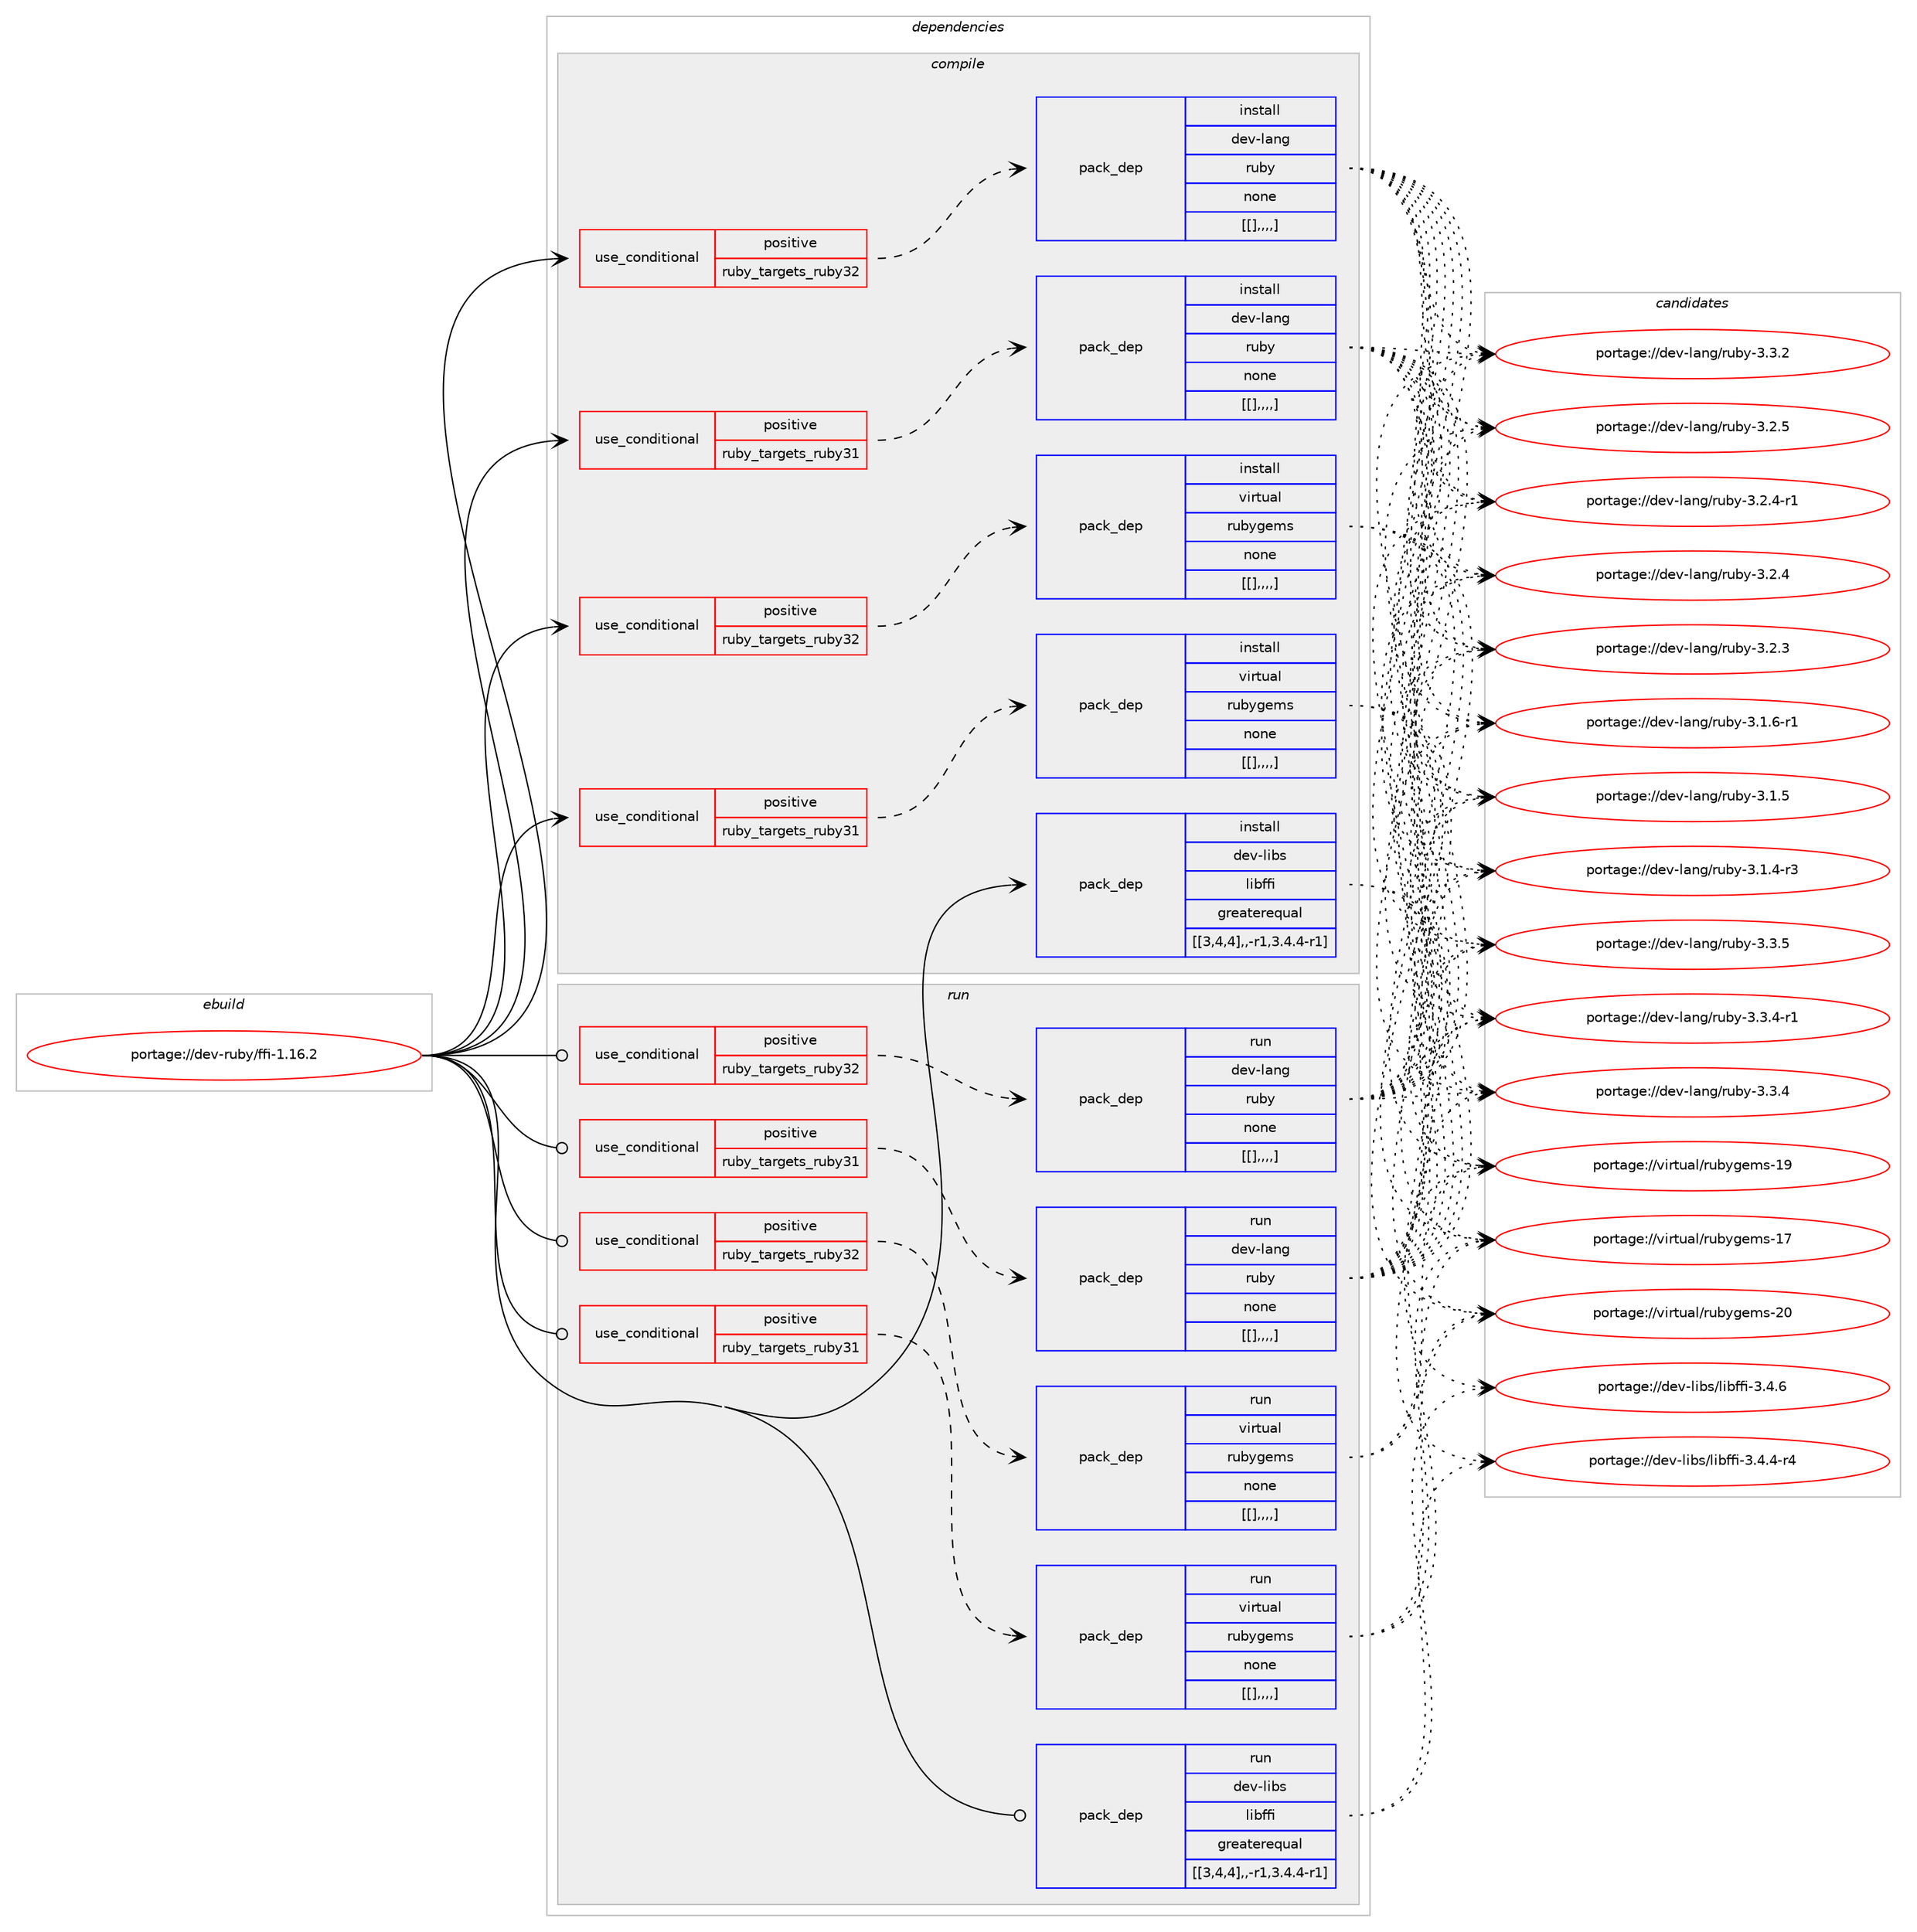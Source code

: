 digraph prolog {

# *************
# Graph options
# *************

newrank=true;
concentrate=true;
compound=true;
graph [rankdir=LR,fontname=Helvetica,fontsize=10,ranksep=1.5];#, ranksep=2.5, nodesep=0.2];
edge  [arrowhead=vee];
node  [fontname=Helvetica,fontsize=10];

# **********
# The ebuild
# **********

subgraph cluster_leftcol {
color=gray;
label=<<i>ebuild</i>>;
id [label="portage://dev-ruby/ffi-1.16.2", color=red, width=4, href="../dev-ruby/ffi-1.16.2.svg"];
}

# ****************
# The dependencies
# ****************

subgraph cluster_midcol {
color=gray;
label=<<i>dependencies</i>>;
subgraph cluster_compile {
fillcolor="#eeeeee";
style=filled;
label=<<i>compile</i>>;
subgraph cond49097 {
dependency186610 [label=<<TABLE BORDER="0" CELLBORDER="1" CELLSPACING="0" CELLPADDING="4"><TR><TD ROWSPAN="3" CELLPADDING="10">use_conditional</TD></TR><TR><TD>positive</TD></TR><TR><TD>ruby_targets_ruby31</TD></TR></TABLE>>, shape=none, color=red];
subgraph pack136191 {
dependency186611 [label=<<TABLE BORDER="0" CELLBORDER="1" CELLSPACING="0" CELLPADDING="4" WIDTH="220"><TR><TD ROWSPAN="6" CELLPADDING="30">pack_dep</TD></TR><TR><TD WIDTH="110">install</TD></TR><TR><TD>dev-lang</TD></TR><TR><TD>ruby</TD></TR><TR><TD>none</TD></TR><TR><TD>[[],,,,]</TD></TR></TABLE>>, shape=none, color=blue];
}
dependency186610:e -> dependency186611:w [weight=20,style="dashed",arrowhead="vee"];
}
id:e -> dependency186610:w [weight=20,style="solid",arrowhead="vee"];
subgraph cond49098 {
dependency186612 [label=<<TABLE BORDER="0" CELLBORDER="1" CELLSPACING="0" CELLPADDING="4"><TR><TD ROWSPAN="3" CELLPADDING="10">use_conditional</TD></TR><TR><TD>positive</TD></TR><TR><TD>ruby_targets_ruby31</TD></TR></TABLE>>, shape=none, color=red];
subgraph pack136192 {
dependency186613 [label=<<TABLE BORDER="0" CELLBORDER="1" CELLSPACING="0" CELLPADDING="4" WIDTH="220"><TR><TD ROWSPAN="6" CELLPADDING="30">pack_dep</TD></TR><TR><TD WIDTH="110">install</TD></TR><TR><TD>virtual</TD></TR><TR><TD>rubygems</TD></TR><TR><TD>none</TD></TR><TR><TD>[[],,,,]</TD></TR></TABLE>>, shape=none, color=blue];
}
dependency186612:e -> dependency186613:w [weight=20,style="dashed",arrowhead="vee"];
}
id:e -> dependency186612:w [weight=20,style="solid",arrowhead="vee"];
subgraph cond49099 {
dependency186614 [label=<<TABLE BORDER="0" CELLBORDER="1" CELLSPACING="0" CELLPADDING="4"><TR><TD ROWSPAN="3" CELLPADDING="10">use_conditional</TD></TR><TR><TD>positive</TD></TR><TR><TD>ruby_targets_ruby32</TD></TR></TABLE>>, shape=none, color=red];
subgraph pack136193 {
dependency186615 [label=<<TABLE BORDER="0" CELLBORDER="1" CELLSPACING="0" CELLPADDING="4" WIDTH="220"><TR><TD ROWSPAN="6" CELLPADDING="30">pack_dep</TD></TR><TR><TD WIDTH="110">install</TD></TR><TR><TD>dev-lang</TD></TR><TR><TD>ruby</TD></TR><TR><TD>none</TD></TR><TR><TD>[[],,,,]</TD></TR></TABLE>>, shape=none, color=blue];
}
dependency186614:e -> dependency186615:w [weight=20,style="dashed",arrowhead="vee"];
}
id:e -> dependency186614:w [weight=20,style="solid",arrowhead="vee"];
subgraph cond49100 {
dependency186616 [label=<<TABLE BORDER="0" CELLBORDER="1" CELLSPACING="0" CELLPADDING="4"><TR><TD ROWSPAN="3" CELLPADDING="10">use_conditional</TD></TR><TR><TD>positive</TD></TR><TR><TD>ruby_targets_ruby32</TD></TR></TABLE>>, shape=none, color=red];
subgraph pack136194 {
dependency186617 [label=<<TABLE BORDER="0" CELLBORDER="1" CELLSPACING="0" CELLPADDING="4" WIDTH="220"><TR><TD ROWSPAN="6" CELLPADDING="30">pack_dep</TD></TR><TR><TD WIDTH="110">install</TD></TR><TR><TD>virtual</TD></TR><TR><TD>rubygems</TD></TR><TR><TD>none</TD></TR><TR><TD>[[],,,,]</TD></TR></TABLE>>, shape=none, color=blue];
}
dependency186616:e -> dependency186617:w [weight=20,style="dashed",arrowhead="vee"];
}
id:e -> dependency186616:w [weight=20,style="solid",arrowhead="vee"];
subgraph pack136195 {
dependency186618 [label=<<TABLE BORDER="0" CELLBORDER="1" CELLSPACING="0" CELLPADDING="4" WIDTH="220"><TR><TD ROWSPAN="6" CELLPADDING="30">pack_dep</TD></TR><TR><TD WIDTH="110">install</TD></TR><TR><TD>dev-libs</TD></TR><TR><TD>libffi</TD></TR><TR><TD>greaterequal</TD></TR><TR><TD>[[3,4,4],,-r1,3.4.4-r1]</TD></TR></TABLE>>, shape=none, color=blue];
}
id:e -> dependency186618:w [weight=20,style="solid",arrowhead="vee"];
}
subgraph cluster_compileandrun {
fillcolor="#eeeeee";
style=filled;
label=<<i>compile and run</i>>;
}
subgraph cluster_run {
fillcolor="#eeeeee";
style=filled;
label=<<i>run</i>>;
subgraph cond49101 {
dependency186619 [label=<<TABLE BORDER="0" CELLBORDER="1" CELLSPACING="0" CELLPADDING="4"><TR><TD ROWSPAN="3" CELLPADDING="10">use_conditional</TD></TR><TR><TD>positive</TD></TR><TR><TD>ruby_targets_ruby31</TD></TR></TABLE>>, shape=none, color=red];
subgraph pack136196 {
dependency186620 [label=<<TABLE BORDER="0" CELLBORDER="1" CELLSPACING="0" CELLPADDING="4" WIDTH="220"><TR><TD ROWSPAN="6" CELLPADDING="30">pack_dep</TD></TR><TR><TD WIDTH="110">run</TD></TR><TR><TD>dev-lang</TD></TR><TR><TD>ruby</TD></TR><TR><TD>none</TD></TR><TR><TD>[[],,,,]</TD></TR></TABLE>>, shape=none, color=blue];
}
dependency186619:e -> dependency186620:w [weight=20,style="dashed",arrowhead="vee"];
}
id:e -> dependency186619:w [weight=20,style="solid",arrowhead="odot"];
subgraph cond49102 {
dependency186621 [label=<<TABLE BORDER="0" CELLBORDER="1" CELLSPACING="0" CELLPADDING="4"><TR><TD ROWSPAN="3" CELLPADDING="10">use_conditional</TD></TR><TR><TD>positive</TD></TR><TR><TD>ruby_targets_ruby31</TD></TR></TABLE>>, shape=none, color=red];
subgraph pack136197 {
dependency186622 [label=<<TABLE BORDER="0" CELLBORDER="1" CELLSPACING="0" CELLPADDING="4" WIDTH="220"><TR><TD ROWSPAN="6" CELLPADDING="30">pack_dep</TD></TR><TR><TD WIDTH="110">run</TD></TR><TR><TD>virtual</TD></TR><TR><TD>rubygems</TD></TR><TR><TD>none</TD></TR><TR><TD>[[],,,,]</TD></TR></TABLE>>, shape=none, color=blue];
}
dependency186621:e -> dependency186622:w [weight=20,style="dashed",arrowhead="vee"];
}
id:e -> dependency186621:w [weight=20,style="solid",arrowhead="odot"];
subgraph cond49103 {
dependency186623 [label=<<TABLE BORDER="0" CELLBORDER="1" CELLSPACING="0" CELLPADDING="4"><TR><TD ROWSPAN="3" CELLPADDING="10">use_conditional</TD></TR><TR><TD>positive</TD></TR><TR><TD>ruby_targets_ruby32</TD></TR></TABLE>>, shape=none, color=red];
subgraph pack136198 {
dependency186624 [label=<<TABLE BORDER="0" CELLBORDER="1" CELLSPACING="0" CELLPADDING="4" WIDTH="220"><TR><TD ROWSPAN="6" CELLPADDING="30">pack_dep</TD></TR><TR><TD WIDTH="110">run</TD></TR><TR><TD>dev-lang</TD></TR><TR><TD>ruby</TD></TR><TR><TD>none</TD></TR><TR><TD>[[],,,,]</TD></TR></TABLE>>, shape=none, color=blue];
}
dependency186623:e -> dependency186624:w [weight=20,style="dashed",arrowhead="vee"];
}
id:e -> dependency186623:w [weight=20,style="solid",arrowhead="odot"];
subgraph cond49104 {
dependency186625 [label=<<TABLE BORDER="0" CELLBORDER="1" CELLSPACING="0" CELLPADDING="4"><TR><TD ROWSPAN="3" CELLPADDING="10">use_conditional</TD></TR><TR><TD>positive</TD></TR><TR><TD>ruby_targets_ruby32</TD></TR></TABLE>>, shape=none, color=red];
subgraph pack136199 {
dependency186626 [label=<<TABLE BORDER="0" CELLBORDER="1" CELLSPACING="0" CELLPADDING="4" WIDTH="220"><TR><TD ROWSPAN="6" CELLPADDING="30">pack_dep</TD></TR><TR><TD WIDTH="110">run</TD></TR><TR><TD>virtual</TD></TR><TR><TD>rubygems</TD></TR><TR><TD>none</TD></TR><TR><TD>[[],,,,]</TD></TR></TABLE>>, shape=none, color=blue];
}
dependency186625:e -> dependency186626:w [weight=20,style="dashed",arrowhead="vee"];
}
id:e -> dependency186625:w [weight=20,style="solid",arrowhead="odot"];
subgraph pack136200 {
dependency186627 [label=<<TABLE BORDER="0" CELLBORDER="1" CELLSPACING="0" CELLPADDING="4" WIDTH="220"><TR><TD ROWSPAN="6" CELLPADDING="30">pack_dep</TD></TR><TR><TD WIDTH="110">run</TD></TR><TR><TD>dev-libs</TD></TR><TR><TD>libffi</TD></TR><TR><TD>greaterequal</TD></TR><TR><TD>[[3,4,4],,-r1,3.4.4-r1]</TD></TR></TABLE>>, shape=none, color=blue];
}
id:e -> dependency186627:w [weight=20,style="solid",arrowhead="odot"];
}
}

# **************
# The candidates
# **************

subgraph cluster_choices {
rank=same;
color=gray;
label=<<i>candidates</i>>;

subgraph choice136191 {
color=black;
nodesep=1;
choice10010111845108971101034711411798121455146514653 [label="portage://dev-lang/ruby-3.3.5", color=red, width=4,href="../dev-lang/ruby-3.3.5.svg"];
choice100101118451089711010347114117981214551465146524511449 [label="portage://dev-lang/ruby-3.3.4-r1", color=red, width=4,href="../dev-lang/ruby-3.3.4-r1.svg"];
choice10010111845108971101034711411798121455146514652 [label="portage://dev-lang/ruby-3.3.4", color=red, width=4,href="../dev-lang/ruby-3.3.4.svg"];
choice10010111845108971101034711411798121455146514650 [label="portage://dev-lang/ruby-3.3.2", color=red, width=4,href="../dev-lang/ruby-3.3.2.svg"];
choice10010111845108971101034711411798121455146504653 [label="portage://dev-lang/ruby-3.2.5", color=red, width=4,href="../dev-lang/ruby-3.2.5.svg"];
choice100101118451089711010347114117981214551465046524511449 [label="portage://dev-lang/ruby-3.2.4-r1", color=red, width=4,href="../dev-lang/ruby-3.2.4-r1.svg"];
choice10010111845108971101034711411798121455146504652 [label="portage://dev-lang/ruby-3.2.4", color=red, width=4,href="../dev-lang/ruby-3.2.4.svg"];
choice10010111845108971101034711411798121455146504651 [label="portage://dev-lang/ruby-3.2.3", color=red, width=4,href="../dev-lang/ruby-3.2.3.svg"];
choice100101118451089711010347114117981214551464946544511449 [label="portage://dev-lang/ruby-3.1.6-r1", color=red, width=4,href="../dev-lang/ruby-3.1.6-r1.svg"];
choice10010111845108971101034711411798121455146494653 [label="portage://dev-lang/ruby-3.1.5", color=red, width=4,href="../dev-lang/ruby-3.1.5.svg"];
choice100101118451089711010347114117981214551464946524511451 [label="portage://dev-lang/ruby-3.1.4-r3", color=red, width=4,href="../dev-lang/ruby-3.1.4-r3.svg"];
dependency186611:e -> choice10010111845108971101034711411798121455146514653:w [style=dotted,weight="100"];
dependency186611:e -> choice100101118451089711010347114117981214551465146524511449:w [style=dotted,weight="100"];
dependency186611:e -> choice10010111845108971101034711411798121455146514652:w [style=dotted,weight="100"];
dependency186611:e -> choice10010111845108971101034711411798121455146514650:w [style=dotted,weight="100"];
dependency186611:e -> choice10010111845108971101034711411798121455146504653:w [style=dotted,weight="100"];
dependency186611:e -> choice100101118451089711010347114117981214551465046524511449:w [style=dotted,weight="100"];
dependency186611:e -> choice10010111845108971101034711411798121455146504652:w [style=dotted,weight="100"];
dependency186611:e -> choice10010111845108971101034711411798121455146504651:w [style=dotted,weight="100"];
dependency186611:e -> choice100101118451089711010347114117981214551464946544511449:w [style=dotted,weight="100"];
dependency186611:e -> choice10010111845108971101034711411798121455146494653:w [style=dotted,weight="100"];
dependency186611:e -> choice100101118451089711010347114117981214551464946524511451:w [style=dotted,weight="100"];
}
subgraph choice136192 {
color=black;
nodesep=1;
choice118105114116117971084711411798121103101109115455048 [label="portage://virtual/rubygems-20", color=red, width=4,href="../virtual/rubygems-20.svg"];
choice118105114116117971084711411798121103101109115454957 [label="portage://virtual/rubygems-19", color=red, width=4,href="../virtual/rubygems-19.svg"];
choice118105114116117971084711411798121103101109115454955 [label="portage://virtual/rubygems-17", color=red, width=4,href="../virtual/rubygems-17.svg"];
dependency186613:e -> choice118105114116117971084711411798121103101109115455048:w [style=dotted,weight="100"];
dependency186613:e -> choice118105114116117971084711411798121103101109115454957:w [style=dotted,weight="100"];
dependency186613:e -> choice118105114116117971084711411798121103101109115454955:w [style=dotted,weight="100"];
}
subgraph choice136193 {
color=black;
nodesep=1;
choice10010111845108971101034711411798121455146514653 [label="portage://dev-lang/ruby-3.3.5", color=red, width=4,href="../dev-lang/ruby-3.3.5.svg"];
choice100101118451089711010347114117981214551465146524511449 [label="portage://dev-lang/ruby-3.3.4-r1", color=red, width=4,href="../dev-lang/ruby-3.3.4-r1.svg"];
choice10010111845108971101034711411798121455146514652 [label="portage://dev-lang/ruby-3.3.4", color=red, width=4,href="../dev-lang/ruby-3.3.4.svg"];
choice10010111845108971101034711411798121455146514650 [label="portage://dev-lang/ruby-3.3.2", color=red, width=4,href="../dev-lang/ruby-3.3.2.svg"];
choice10010111845108971101034711411798121455146504653 [label="portage://dev-lang/ruby-3.2.5", color=red, width=4,href="../dev-lang/ruby-3.2.5.svg"];
choice100101118451089711010347114117981214551465046524511449 [label="portage://dev-lang/ruby-3.2.4-r1", color=red, width=4,href="../dev-lang/ruby-3.2.4-r1.svg"];
choice10010111845108971101034711411798121455146504652 [label="portage://dev-lang/ruby-3.2.4", color=red, width=4,href="../dev-lang/ruby-3.2.4.svg"];
choice10010111845108971101034711411798121455146504651 [label="portage://dev-lang/ruby-3.2.3", color=red, width=4,href="../dev-lang/ruby-3.2.3.svg"];
choice100101118451089711010347114117981214551464946544511449 [label="portage://dev-lang/ruby-3.1.6-r1", color=red, width=4,href="../dev-lang/ruby-3.1.6-r1.svg"];
choice10010111845108971101034711411798121455146494653 [label="portage://dev-lang/ruby-3.1.5", color=red, width=4,href="../dev-lang/ruby-3.1.5.svg"];
choice100101118451089711010347114117981214551464946524511451 [label="portage://dev-lang/ruby-3.1.4-r3", color=red, width=4,href="../dev-lang/ruby-3.1.4-r3.svg"];
dependency186615:e -> choice10010111845108971101034711411798121455146514653:w [style=dotted,weight="100"];
dependency186615:e -> choice100101118451089711010347114117981214551465146524511449:w [style=dotted,weight="100"];
dependency186615:e -> choice10010111845108971101034711411798121455146514652:w [style=dotted,weight="100"];
dependency186615:e -> choice10010111845108971101034711411798121455146514650:w [style=dotted,weight="100"];
dependency186615:e -> choice10010111845108971101034711411798121455146504653:w [style=dotted,weight="100"];
dependency186615:e -> choice100101118451089711010347114117981214551465046524511449:w [style=dotted,weight="100"];
dependency186615:e -> choice10010111845108971101034711411798121455146504652:w [style=dotted,weight="100"];
dependency186615:e -> choice10010111845108971101034711411798121455146504651:w [style=dotted,weight="100"];
dependency186615:e -> choice100101118451089711010347114117981214551464946544511449:w [style=dotted,weight="100"];
dependency186615:e -> choice10010111845108971101034711411798121455146494653:w [style=dotted,weight="100"];
dependency186615:e -> choice100101118451089711010347114117981214551464946524511451:w [style=dotted,weight="100"];
}
subgraph choice136194 {
color=black;
nodesep=1;
choice118105114116117971084711411798121103101109115455048 [label="portage://virtual/rubygems-20", color=red, width=4,href="../virtual/rubygems-20.svg"];
choice118105114116117971084711411798121103101109115454957 [label="portage://virtual/rubygems-19", color=red, width=4,href="../virtual/rubygems-19.svg"];
choice118105114116117971084711411798121103101109115454955 [label="portage://virtual/rubygems-17", color=red, width=4,href="../virtual/rubygems-17.svg"];
dependency186617:e -> choice118105114116117971084711411798121103101109115455048:w [style=dotted,weight="100"];
dependency186617:e -> choice118105114116117971084711411798121103101109115454957:w [style=dotted,weight="100"];
dependency186617:e -> choice118105114116117971084711411798121103101109115454955:w [style=dotted,weight="100"];
}
subgraph choice136195 {
color=black;
nodesep=1;
choice10010111845108105981154710810598102102105455146524654 [label="portage://dev-libs/libffi-3.4.6", color=red, width=4,href="../dev-libs/libffi-3.4.6.svg"];
choice100101118451081059811547108105981021021054551465246524511452 [label="portage://dev-libs/libffi-3.4.4-r4", color=red, width=4,href="../dev-libs/libffi-3.4.4-r4.svg"];
dependency186618:e -> choice10010111845108105981154710810598102102105455146524654:w [style=dotted,weight="100"];
dependency186618:e -> choice100101118451081059811547108105981021021054551465246524511452:w [style=dotted,weight="100"];
}
subgraph choice136196 {
color=black;
nodesep=1;
choice10010111845108971101034711411798121455146514653 [label="portage://dev-lang/ruby-3.3.5", color=red, width=4,href="../dev-lang/ruby-3.3.5.svg"];
choice100101118451089711010347114117981214551465146524511449 [label="portage://dev-lang/ruby-3.3.4-r1", color=red, width=4,href="../dev-lang/ruby-3.3.4-r1.svg"];
choice10010111845108971101034711411798121455146514652 [label="portage://dev-lang/ruby-3.3.4", color=red, width=4,href="../dev-lang/ruby-3.3.4.svg"];
choice10010111845108971101034711411798121455146514650 [label="portage://dev-lang/ruby-3.3.2", color=red, width=4,href="../dev-lang/ruby-3.3.2.svg"];
choice10010111845108971101034711411798121455146504653 [label="portage://dev-lang/ruby-3.2.5", color=red, width=4,href="../dev-lang/ruby-3.2.5.svg"];
choice100101118451089711010347114117981214551465046524511449 [label="portage://dev-lang/ruby-3.2.4-r1", color=red, width=4,href="../dev-lang/ruby-3.2.4-r1.svg"];
choice10010111845108971101034711411798121455146504652 [label="portage://dev-lang/ruby-3.2.4", color=red, width=4,href="../dev-lang/ruby-3.2.4.svg"];
choice10010111845108971101034711411798121455146504651 [label="portage://dev-lang/ruby-3.2.3", color=red, width=4,href="../dev-lang/ruby-3.2.3.svg"];
choice100101118451089711010347114117981214551464946544511449 [label="portage://dev-lang/ruby-3.1.6-r1", color=red, width=4,href="../dev-lang/ruby-3.1.6-r1.svg"];
choice10010111845108971101034711411798121455146494653 [label="portage://dev-lang/ruby-3.1.5", color=red, width=4,href="../dev-lang/ruby-3.1.5.svg"];
choice100101118451089711010347114117981214551464946524511451 [label="portage://dev-lang/ruby-3.1.4-r3", color=red, width=4,href="../dev-lang/ruby-3.1.4-r3.svg"];
dependency186620:e -> choice10010111845108971101034711411798121455146514653:w [style=dotted,weight="100"];
dependency186620:e -> choice100101118451089711010347114117981214551465146524511449:w [style=dotted,weight="100"];
dependency186620:e -> choice10010111845108971101034711411798121455146514652:w [style=dotted,weight="100"];
dependency186620:e -> choice10010111845108971101034711411798121455146514650:w [style=dotted,weight="100"];
dependency186620:e -> choice10010111845108971101034711411798121455146504653:w [style=dotted,weight="100"];
dependency186620:e -> choice100101118451089711010347114117981214551465046524511449:w [style=dotted,weight="100"];
dependency186620:e -> choice10010111845108971101034711411798121455146504652:w [style=dotted,weight="100"];
dependency186620:e -> choice10010111845108971101034711411798121455146504651:w [style=dotted,weight="100"];
dependency186620:e -> choice100101118451089711010347114117981214551464946544511449:w [style=dotted,weight="100"];
dependency186620:e -> choice10010111845108971101034711411798121455146494653:w [style=dotted,weight="100"];
dependency186620:e -> choice100101118451089711010347114117981214551464946524511451:w [style=dotted,weight="100"];
}
subgraph choice136197 {
color=black;
nodesep=1;
choice118105114116117971084711411798121103101109115455048 [label="portage://virtual/rubygems-20", color=red, width=4,href="../virtual/rubygems-20.svg"];
choice118105114116117971084711411798121103101109115454957 [label="portage://virtual/rubygems-19", color=red, width=4,href="../virtual/rubygems-19.svg"];
choice118105114116117971084711411798121103101109115454955 [label="portage://virtual/rubygems-17", color=red, width=4,href="../virtual/rubygems-17.svg"];
dependency186622:e -> choice118105114116117971084711411798121103101109115455048:w [style=dotted,weight="100"];
dependency186622:e -> choice118105114116117971084711411798121103101109115454957:w [style=dotted,weight="100"];
dependency186622:e -> choice118105114116117971084711411798121103101109115454955:w [style=dotted,weight="100"];
}
subgraph choice136198 {
color=black;
nodesep=1;
choice10010111845108971101034711411798121455146514653 [label="portage://dev-lang/ruby-3.3.5", color=red, width=4,href="../dev-lang/ruby-3.3.5.svg"];
choice100101118451089711010347114117981214551465146524511449 [label="portage://dev-lang/ruby-3.3.4-r1", color=red, width=4,href="../dev-lang/ruby-3.3.4-r1.svg"];
choice10010111845108971101034711411798121455146514652 [label="portage://dev-lang/ruby-3.3.4", color=red, width=4,href="../dev-lang/ruby-3.3.4.svg"];
choice10010111845108971101034711411798121455146514650 [label="portage://dev-lang/ruby-3.3.2", color=red, width=4,href="../dev-lang/ruby-3.3.2.svg"];
choice10010111845108971101034711411798121455146504653 [label="portage://dev-lang/ruby-3.2.5", color=red, width=4,href="../dev-lang/ruby-3.2.5.svg"];
choice100101118451089711010347114117981214551465046524511449 [label="portage://dev-lang/ruby-3.2.4-r1", color=red, width=4,href="../dev-lang/ruby-3.2.4-r1.svg"];
choice10010111845108971101034711411798121455146504652 [label="portage://dev-lang/ruby-3.2.4", color=red, width=4,href="../dev-lang/ruby-3.2.4.svg"];
choice10010111845108971101034711411798121455146504651 [label="portage://dev-lang/ruby-3.2.3", color=red, width=4,href="../dev-lang/ruby-3.2.3.svg"];
choice100101118451089711010347114117981214551464946544511449 [label="portage://dev-lang/ruby-3.1.6-r1", color=red, width=4,href="../dev-lang/ruby-3.1.6-r1.svg"];
choice10010111845108971101034711411798121455146494653 [label="portage://dev-lang/ruby-3.1.5", color=red, width=4,href="../dev-lang/ruby-3.1.5.svg"];
choice100101118451089711010347114117981214551464946524511451 [label="portage://dev-lang/ruby-3.1.4-r3", color=red, width=4,href="../dev-lang/ruby-3.1.4-r3.svg"];
dependency186624:e -> choice10010111845108971101034711411798121455146514653:w [style=dotted,weight="100"];
dependency186624:e -> choice100101118451089711010347114117981214551465146524511449:w [style=dotted,weight="100"];
dependency186624:e -> choice10010111845108971101034711411798121455146514652:w [style=dotted,weight="100"];
dependency186624:e -> choice10010111845108971101034711411798121455146514650:w [style=dotted,weight="100"];
dependency186624:e -> choice10010111845108971101034711411798121455146504653:w [style=dotted,weight="100"];
dependency186624:e -> choice100101118451089711010347114117981214551465046524511449:w [style=dotted,weight="100"];
dependency186624:e -> choice10010111845108971101034711411798121455146504652:w [style=dotted,weight="100"];
dependency186624:e -> choice10010111845108971101034711411798121455146504651:w [style=dotted,weight="100"];
dependency186624:e -> choice100101118451089711010347114117981214551464946544511449:w [style=dotted,weight="100"];
dependency186624:e -> choice10010111845108971101034711411798121455146494653:w [style=dotted,weight="100"];
dependency186624:e -> choice100101118451089711010347114117981214551464946524511451:w [style=dotted,weight="100"];
}
subgraph choice136199 {
color=black;
nodesep=1;
choice118105114116117971084711411798121103101109115455048 [label="portage://virtual/rubygems-20", color=red, width=4,href="../virtual/rubygems-20.svg"];
choice118105114116117971084711411798121103101109115454957 [label="portage://virtual/rubygems-19", color=red, width=4,href="../virtual/rubygems-19.svg"];
choice118105114116117971084711411798121103101109115454955 [label="portage://virtual/rubygems-17", color=red, width=4,href="../virtual/rubygems-17.svg"];
dependency186626:e -> choice118105114116117971084711411798121103101109115455048:w [style=dotted,weight="100"];
dependency186626:e -> choice118105114116117971084711411798121103101109115454957:w [style=dotted,weight="100"];
dependency186626:e -> choice118105114116117971084711411798121103101109115454955:w [style=dotted,weight="100"];
}
subgraph choice136200 {
color=black;
nodesep=1;
choice10010111845108105981154710810598102102105455146524654 [label="portage://dev-libs/libffi-3.4.6", color=red, width=4,href="../dev-libs/libffi-3.4.6.svg"];
choice100101118451081059811547108105981021021054551465246524511452 [label="portage://dev-libs/libffi-3.4.4-r4", color=red, width=4,href="../dev-libs/libffi-3.4.4-r4.svg"];
dependency186627:e -> choice10010111845108105981154710810598102102105455146524654:w [style=dotted,weight="100"];
dependency186627:e -> choice100101118451081059811547108105981021021054551465246524511452:w [style=dotted,weight="100"];
}
}

}
